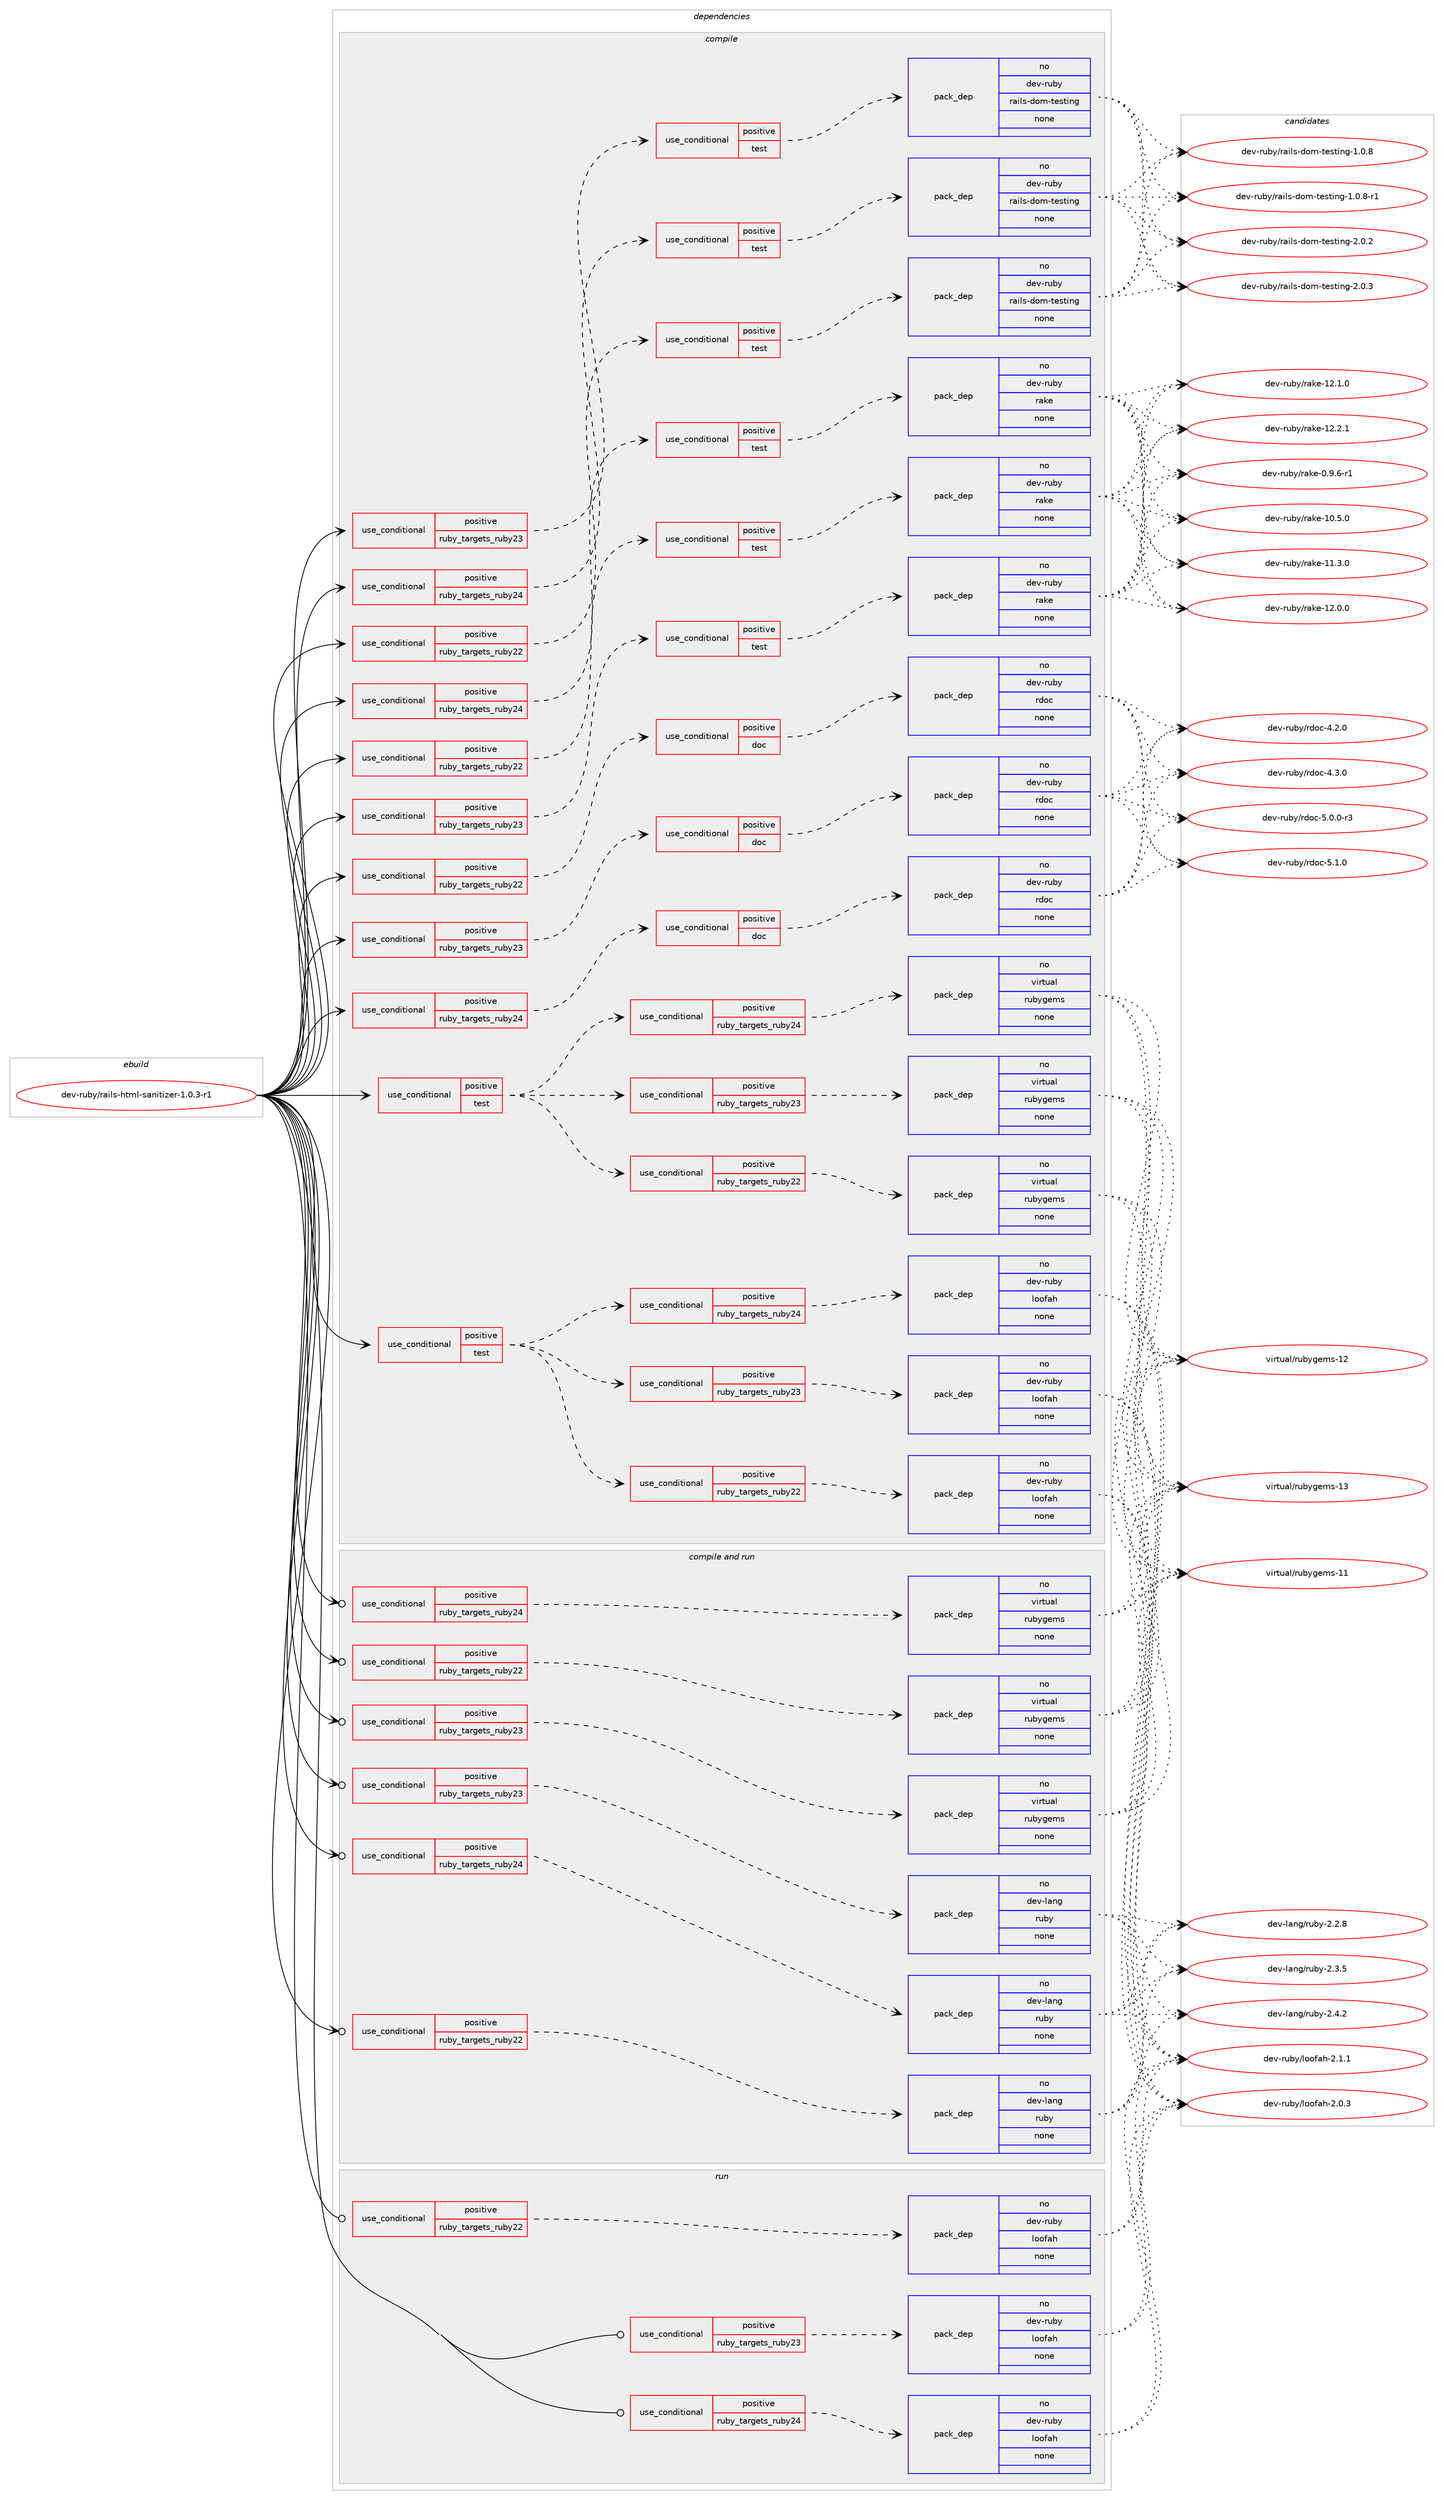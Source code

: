 digraph prolog {

# *************
# Graph options
# *************

newrank=true;
concentrate=true;
compound=true;
graph [rankdir=LR,fontname=Helvetica,fontsize=10,ranksep=1.5];#, ranksep=2.5, nodesep=0.2];
edge  [arrowhead=vee];
node  [fontname=Helvetica,fontsize=10];

# **********
# The ebuild
# **********

subgraph cluster_leftcol {
color=gray;
rank=same;
label=<<i>ebuild</i>>;
id [label="dev-ruby/rails-html-sanitizer-1.0.3-r1", color=red, width=4, href="../dev-ruby/rails-html-sanitizer-1.0.3-r1.svg"];
}

# ****************
# The dependencies
# ****************

subgraph cluster_midcol {
color=gray;
label=<<i>dependencies</i>>;
subgraph cluster_compile {
fillcolor="#eeeeee";
style=filled;
label=<<i>compile</i>>;
subgraph cond66829 {
dependency258112 [label=<<TABLE BORDER="0" CELLBORDER="1" CELLSPACING="0" CELLPADDING="4"><TR><TD ROWSPAN="3" CELLPADDING="10">use_conditional</TD></TR><TR><TD>positive</TD></TR><TR><TD>ruby_targets_ruby22</TD></TR></TABLE>>, shape=none, color=red];
subgraph cond66830 {
dependency258113 [label=<<TABLE BORDER="0" CELLBORDER="1" CELLSPACING="0" CELLPADDING="4"><TR><TD ROWSPAN="3" CELLPADDING="10">use_conditional</TD></TR><TR><TD>positive</TD></TR><TR><TD>doc</TD></TR></TABLE>>, shape=none, color=red];
subgraph pack187169 {
dependency258114 [label=<<TABLE BORDER="0" CELLBORDER="1" CELLSPACING="0" CELLPADDING="4" WIDTH="220"><TR><TD ROWSPAN="6" CELLPADDING="30">pack_dep</TD></TR><TR><TD WIDTH="110">no</TD></TR><TR><TD>dev-ruby</TD></TR><TR><TD>rdoc</TD></TR><TR><TD>none</TD></TR><TR><TD></TD></TR></TABLE>>, shape=none, color=blue];
}
dependency258113:e -> dependency258114:w [weight=20,style="dashed",arrowhead="vee"];
}
dependency258112:e -> dependency258113:w [weight=20,style="dashed",arrowhead="vee"];
}
id:e -> dependency258112:w [weight=20,style="solid",arrowhead="vee"];
subgraph cond66831 {
dependency258115 [label=<<TABLE BORDER="0" CELLBORDER="1" CELLSPACING="0" CELLPADDING="4"><TR><TD ROWSPAN="3" CELLPADDING="10">use_conditional</TD></TR><TR><TD>positive</TD></TR><TR><TD>ruby_targets_ruby22</TD></TR></TABLE>>, shape=none, color=red];
subgraph cond66832 {
dependency258116 [label=<<TABLE BORDER="0" CELLBORDER="1" CELLSPACING="0" CELLPADDING="4"><TR><TD ROWSPAN="3" CELLPADDING="10">use_conditional</TD></TR><TR><TD>positive</TD></TR><TR><TD>test</TD></TR></TABLE>>, shape=none, color=red];
subgraph pack187170 {
dependency258117 [label=<<TABLE BORDER="0" CELLBORDER="1" CELLSPACING="0" CELLPADDING="4" WIDTH="220"><TR><TD ROWSPAN="6" CELLPADDING="30">pack_dep</TD></TR><TR><TD WIDTH="110">no</TD></TR><TR><TD>dev-ruby</TD></TR><TR><TD>rails-dom-testing</TD></TR><TR><TD>none</TD></TR><TR><TD></TD></TR></TABLE>>, shape=none, color=blue];
}
dependency258116:e -> dependency258117:w [weight=20,style="dashed",arrowhead="vee"];
}
dependency258115:e -> dependency258116:w [weight=20,style="dashed",arrowhead="vee"];
}
id:e -> dependency258115:w [weight=20,style="solid",arrowhead="vee"];
subgraph cond66833 {
dependency258118 [label=<<TABLE BORDER="0" CELLBORDER="1" CELLSPACING="0" CELLPADDING="4"><TR><TD ROWSPAN="3" CELLPADDING="10">use_conditional</TD></TR><TR><TD>positive</TD></TR><TR><TD>ruby_targets_ruby22</TD></TR></TABLE>>, shape=none, color=red];
subgraph cond66834 {
dependency258119 [label=<<TABLE BORDER="0" CELLBORDER="1" CELLSPACING="0" CELLPADDING="4"><TR><TD ROWSPAN="3" CELLPADDING="10">use_conditional</TD></TR><TR><TD>positive</TD></TR><TR><TD>test</TD></TR></TABLE>>, shape=none, color=red];
subgraph pack187171 {
dependency258120 [label=<<TABLE BORDER="0" CELLBORDER="1" CELLSPACING="0" CELLPADDING="4" WIDTH="220"><TR><TD ROWSPAN="6" CELLPADDING="30">pack_dep</TD></TR><TR><TD WIDTH="110">no</TD></TR><TR><TD>dev-ruby</TD></TR><TR><TD>rake</TD></TR><TR><TD>none</TD></TR><TR><TD></TD></TR></TABLE>>, shape=none, color=blue];
}
dependency258119:e -> dependency258120:w [weight=20,style="dashed",arrowhead="vee"];
}
dependency258118:e -> dependency258119:w [weight=20,style="dashed",arrowhead="vee"];
}
id:e -> dependency258118:w [weight=20,style="solid",arrowhead="vee"];
subgraph cond66835 {
dependency258121 [label=<<TABLE BORDER="0" CELLBORDER="1" CELLSPACING="0" CELLPADDING="4"><TR><TD ROWSPAN="3" CELLPADDING="10">use_conditional</TD></TR><TR><TD>positive</TD></TR><TR><TD>ruby_targets_ruby23</TD></TR></TABLE>>, shape=none, color=red];
subgraph cond66836 {
dependency258122 [label=<<TABLE BORDER="0" CELLBORDER="1" CELLSPACING="0" CELLPADDING="4"><TR><TD ROWSPAN="3" CELLPADDING="10">use_conditional</TD></TR><TR><TD>positive</TD></TR><TR><TD>doc</TD></TR></TABLE>>, shape=none, color=red];
subgraph pack187172 {
dependency258123 [label=<<TABLE BORDER="0" CELLBORDER="1" CELLSPACING="0" CELLPADDING="4" WIDTH="220"><TR><TD ROWSPAN="6" CELLPADDING="30">pack_dep</TD></TR><TR><TD WIDTH="110">no</TD></TR><TR><TD>dev-ruby</TD></TR><TR><TD>rdoc</TD></TR><TR><TD>none</TD></TR><TR><TD></TD></TR></TABLE>>, shape=none, color=blue];
}
dependency258122:e -> dependency258123:w [weight=20,style="dashed",arrowhead="vee"];
}
dependency258121:e -> dependency258122:w [weight=20,style="dashed",arrowhead="vee"];
}
id:e -> dependency258121:w [weight=20,style="solid",arrowhead="vee"];
subgraph cond66837 {
dependency258124 [label=<<TABLE BORDER="0" CELLBORDER="1" CELLSPACING="0" CELLPADDING="4"><TR><TD ROWSPAN="3" CELLPADDING="10">use_conditional</TD></TR><TR><TD>positive</TD></TR><TR><TD>ruby_targets_ruby23</TD></TR></TABLE>>, shape=none, color=red];
subgraph cond66838 {
dependency258125 [label=<<TABLE BORDER="0" CELLBORDER="1" CELLSPACING="0" CELLPADDING="4"><TR><TD ROWSPAN="3" CELLPADDING="10">use_conditional</TD></TR><TR><TD>positive</TD></TR><TR><TD>test</TD></TR></TABLE>>, shape=none, color=red];
subgraph pack187173 {
dependency258126 [label=<<TABLE BORDER="0" CELLBORDER="1" CELLSPACING="0" CELLPADDING="4" WIDTH="220"><TR><TD ROWSPAN="6" CELLPADDING="30">pack_dep</TD></TR><TR><TD WIDTH="110">no</TD></TR><TR><TD>dev-ruby</TD></TR><TR><TD>rails-dom-testing</TD></TR><TR><TD>none</TD></TR><TR><TD></TD></TR></TABLE>>, shape=none, color=blue];
}
dependency258125:e -> dependency258126:w [weight=20,style="dashed",arrowhead="vee"];
}
dependency258124:e -> dependency258125:w [weight=20,style="dashed",arrowhead="vee"];
}
id:e -> dependency258124:w [weight=20,style="solid",arrowhead="vee"];
subgraph cond66839 {
dependency258127 [label=<<TABLE BORDER="0" CELLBORDER="1" CELLSPACING="0" CELLPADDING="4"><TR><TD ROWSPAN="3" CELLPADDING="10">use_conditional</TD></TR><TR><TD>positive</TD></TR><TR><TD>ruby_targets_ruby23</TD></TR></TABLE>>, shape=none, color=red];
subgraph cond66840 {
dependency258128 [label=<<TABLE BORDER="0" CELLBORDER="1" CELLSPACING="0" CELLPADDING="4"><TR><TD ROWSPAN="3" CELLPADDING="10">use_conditional</TD></TR><TR><TD>positive</TD></TR><TR><TD>test</TD></TR></TABLE>>, shape=none, color=red];
subgraph pack187174 {
dependency258129 [label=<<TABLE BORDER="0" CELLBORDER="1" CELLSPACING="0" CELLPADDING="4" WIDTH="220"><TR><TD ROWSPAN="6" CELLPADDING="30">pack_dep</TD></TR><TR><TD WIDTH="110">no</TD></TR><TR><TD>dev-ruby</TD></TR><TR><TD>rake</TD></TR><TR><TD>none</TD></TR><TR><TD></TD></TR></TABLE>>, shape=none, color=blue];
}
dependency258128:e -> dependency258129:w [weight=20,style="dashed",arrowhead="vee"];
}
dependency258127:e -> dependency258128:w [weight=20,style="dashed",arrowhead="vee"];
}
id:e -> dependency258127:w [weight=20,style="solid",arrowhead="vee"];
subgraph cond66841 {
dependency258130 [label=<<TABLE BORDER="0" CELLBORDER="1" CELLSPACING="0" CELLPADDING="4"><TR><TD ROWSPAN="3" CELLPADDING="10">use_conditional</TD></TR><TR><TD>positive</TD></TR><TR><TD>ruby_targets_ruby24</TD></TR></TABLE>>, shape=none, color=red];
subgraph cond66842 {
dependency258131 [label=<<TABLE BORDER="0" CELLBORDER="1" CELLSPACING="0" CELLPADDING="4"><TR><TD ROWSPAN="3" CELLPADDING="10">use_conditional</TD></TR><TR><TD>positive</TD></TR><TR><TD>doc</TD></TR></TABLE>>, shape=none, color=red];
subgraph pack187175 {
dependency258132 [label=<<TABLE BORDER="0" CELLBORDER="1" CELLSPACING="0" CELLPADDING="4" WIDTH="220"><TR><TD ROWSPAN="6" CELLPADDING="30">pack_dep</TD></TR><TR><TD WIDTH="110">no</TD></TR><TR><TD>dev-ruby</TD></TR><TR><TD>rdoc</TD></TR><TR><TD>none</TD></TR><TR><TD></TD></TR></TABLE>>, shape=none, color=blue];
}
dependency258131:e -> dependency258132:w [weight=20,style="dashed",arrowhead="vee"];
}
dependency258130:e -> dependency258131:w [weight=20,style="dashed",arrowhead="vee"];
}
id:e -> dependency258130:w [weight=20,style="solid",arrowhead="vee"];
subgraph cond66843 {
dependency258133 [label=<<TABLE BORDER="0" CELLBORDER="1" CELLSPACING="0" CELLPADDING="4"><TR><TD ROWSPAN="3" CELLPADDING="10">use_conditional</TD></TR><TR><TD>positive</TD></TR><TR><TD>ruby_targets_ruby24</TD></TR></TABLE>>, shape=none, color=red];
subgraph cond66844 {
dependency258134 [label=<<TABLE BORDER="0" CELLBORDER="1" CELLSPACING="0" CELLPADDING="4"><TR><TD ROWSPAN="3" CELLPADDING="10">use_conditional</TD></TR><TR><TD>positive</TD></TR><TR><TD>test</TD></TR></TABLE>>, shape=none, color=red];
subgraph pack187176 {
dependency258135 [label=<<TABLE BORDER="0" CELLBORDER="1" CELLSPACING="0" CELLPADDING="4" WIDTH="220"><TR><TD ROWSPAN="6" CELLPADDING="30">pack_dep</TD></TR><TR><TD WIDTH="110">no</TD></TR><TR><TD>dev-ruby</TD></TR><TR><TD>rails-dom-testing</TD></TR><TR><TD>none</TD></TR><TR><TD></TD></TR></TABLE>>, shape=none, color=blue];
}
dependency258134:e -> dependency258135:w [weight=20,style="dashed",arrowhead="vee"];
}
dependency258133:e -> dependency258134:w [weight=20,style="dashed",arrowhead="vee"];
}
id:e -> dependency258133:w [weight=20,style="solid",arrowhead="vee"];
subgraph cond66845 {
dependency258136 [label=<<TABLE BORDER="0" CELLBORDER="1" CELLSPACING="0" CELLPADDING="4"><TR><TD ROWSPAN="3" CELLPADDING="10">use_conditional</TD></TR><TR><TD>positive</TD></TR><TR><TD>ruby_targets_ruby24</TD></TR></TABLE>>, shape=none, color=red];
subgraph cond66846 {
dependency258137 [label=<<TABLE BORDER="0" CELLBORDER="1" CELLSPACING="0" CELLPADDING="4"><TR><TD ROWSPAN="3" CELLPADDING="10">use_conditional</TD></TR><TR><TD>positive</TD></TR><TR><TD>test</TD></TR></TABLE>>, shape=none, color=red];
subgraph pack187177 {
dependency258138 [label=<<TABLE BORDER="0" CELLBORDER="1" CELLSPACING="0" CELLPADDING="4" WIDTH="220"><TR><TD ROWSPAN="6" CELLPADDING="30">pack_dep</TD></TR><TR><TD WIDTH="110">no</TD></TR><TR><TD>dev-ruby</TD></TR><TR><TD>rake</TD></TR><TR><TD>none</TD></TR><TR><TD></TD></TR></TABLE>>, shape=none, color=blue];
}
dependency258137:e -> dependency258138:w [weight=20,style="dashed",arrowhead="vee"];
}
dependency258136:e -> dependency258137:w [weight=20,style="dashed",arrowhead="vee"];
}
id:e -> dependency258136:w [weight=20,style="solid",arrowhead="vee"];
subgraph cond66847 {
dependency258139 [label=<<TABLE BORDER="0" CELLBORDER="1" CELLSPACING="0" CELLPADDING="4"><TR><TD ROWSPAN="3" CELLPADDING="10">use_conditional</TD></TR><TR><TD>positive</TD></TR><TR><TD>test</TD></TR></TABLE>>, shape=none, color=red];
subgraph cond66848 {
dependency258140 [label=<<TABLE BORDER="0" CELLBORDER="1" CELLSPACING="0" CELLPADDING="4"><TR><TD ROWSPAN="3" CELLPADDING="10">use_conditional</TD></TR><TR><TD>positive</TD></TR><TR><TD>ruby_targets_ruby22</TD></TR></TABLE>>, shape=none, color=red];
subgraph pack187178 {
dependency258141 [label=<<TABLE BORDER="0" CELLBORDER="1" CELLSPACING="0" CELLPADDING="4" WIDTH="220"><TR><TD ROWSPAN="6" CELLPADDING="30">pack_dep</TD></TR><TR><TD WIDTH="110">no</TD></TR><TR><TD>dev-ruby</TD></TR><TR><TD>loofah</TD></TR><TR><TD>none</TD></TR><TR><TD></TD></TR></TABLE>>, shape=none, color=blue];
}
dependency258140:e -> dependency258141:w [weight=20,style="dashed",arrowhead="vee"];
}
dependency258139:e -> dependency258140:w [weight=20,style="dashed",arrowhead="vee"];
subgraph cond66849 {
dependency258142 [label=<<TABLE BORDER="0" CELLBORDER="1" CELLSPACING="0" CELLPADDING="4"><TR><TD ROWSPAN="3" CELLPADDING="10">use_conditional</TD></TR><TR><TD>positive</TD></TR><TR><TD>ruby_targets_ruby23</TD></TR></TABLE>>, shape=none, color=red];
subgraph pack187179 {
dependency258143 [label=<<TABLE BORDER="0" CELLBORDER="1" CELLSPACING="0" CELLPADDING="4" WIDTH="220"><TR><TD ROWSPAN="6" CELLPADDING="30">pack_dep</TD></TR><TR><TD WIDTH="110">no</TD></TR><TR><TD>dev-ruby</TD></TR><TR><TD>loofah</TD></TR><TR><TD>none</TD></TR><TR><TD></TD></TR></TABLE>>, shape=none, color=blue];
}
dependency258142:e -> dependency258143:w [weight=20,style="dashed",arrowhead="vee"];
}
dependency258139:e -> dependency258142:w [weight=20,style="dashed",arrowhead="vee"];
subgraph cond66850 {
dependency258144 [label=<<TABLE BORDER="0" CELLBORDER="1" CELLSPACING="0" CELLPADDING="4"><TR><TD ROWSPAN="3" CELLPADDING="10">use_conditional</TD></TR><TR><TD>positive</TD></TR><TR><TD>ruby_targets_ruby24</TD></TR></TABLE>>, shape=none, color=red];
subgraph pack187180 {
dependency258145 [label=<<TABLE BORDER="0" CELLBORDER="1" CELLSPACING="0" CELLPADDING="4" WIDTH="220"><TR><TD ROWSPAN="6" CELLPADDING="30">pack_dep</TD></TR><TR><TD WIDTH="110">no</TD></TR><TR><TD>dev-ruby</TD></TR><TR><TD>loofah</TD></TR><TR><TD>none</TD></TR><TR><TD></TD></TR></TABLE>>, shape=none, color=blue];
}
dependency258144:e -> dependency258145:w [weight=20,style="dashed",arrowhead="vee"];
}
dependency258139:e -> dependency258144:w [weight=20,style="dashed",arrowhead="vee"];
}
id:e -> dependency258139:w [weight=20,style="solid",arrowhead="vee"];
subgraph cond66851 {
dependency258146 [label=<<TABLE BORDER="0" CELLBORDER="1" CELLSPACING="0" CELLPADDING="4"><TR><TD ROWSPAN="3" CELLPADDING="10">use_conditional</TD></TR><TR><TD>positive</TD></TR><TR><TD>test</TD></TR></TABLE>>, shape=none, color=red];
subgraph cond66852 {
dependency258147 [label=<<TABLE BORDER="0" CELLBORDER="1" CELLSPACING="0" CELLPADDING="4"><TR><TD ROWSPAN="3" CELLPADDING="10">use_conditional</TD></TR><TR><TD>positive</TD></TR><TR><TD>ruby_targets_ruby22</TD></TR></TABLE>>, shape=none, color=red];
subgraph pack187181 {
dependency258148 [label=<<TABLE BORDER="0" CELLBORDER="1" CELLSPACING="0" CELLPADDING="4" WIDTH="220"><TR><TD ROWSPAN="6" CELLPADDING="30">pack_dep</TD></TR><TR><TD WIDTH="110">no</TD></TR><TR><TD>virtual</TD></TR><TR><TD>rubygems</TD></TR><TR><TD>none</TD></TR><TR><TD></TD></TR></TABLE>>, shape=none, color=blue];
}
dependency258147:e -> dependency258148:w [weight=20,style="dashed",arrowhead="vee"];
}
dependency258146:e -> dependency258147:w [weight=20,style="dashed",arrowhead="vee"];
subgraph cond66853 {
dependency258149 [label=<<TABLE BORDER="0" CELLBORDER="1" CELLSPACING="0" CELLPADDING="4"><TR><TD ROWSPAN="3" CELLPADDING="10">use_conditional</TD></TR><TR><TD>positive</TD></TR><TR><TD>ruby_targets_ruby23</TD></TR></TABLE>>, shape=none, color=red];
subgraph pack187182 {
dependency258150 [label=<<TABLE BORDER="0" CELLBORDER="1" CELLSPACING="0" CELLPADDING="4" WIDTH="220"><TR><TD ROWSPAN="6" CELLPADDING="30">pack_dep</TD></TR><TR><TD WIDTH="110">no</TD></TR><TR><TD>virtual</TD></TR><TR><TD>rubygems</TD></TR><TR><TD>none</TD></TR><TR><TD></TD></TR></TABLE>>, shape=none, color=blue];
}
dependency258149:e -> dependency258150:w [weight=20,style="dashed",arrowhead="vee"];
}
dependency258146:e -> dependency258149:w [weight=20,style="dashed",arrowhead="vee"];
subgraph cond66854 {
dependency258151 [label=<<TABLE BORDER="0" CELLBORDER="1" CELLSPACING="0" CELLPADDING="4"><TR><TD ROWSPAN="3" CELLPADDING="10">use_conditional</TD></TR><TR><TD>positive</TD></TR><TR><TD>ruby_targets_ruby24</TD></TR></TABLE>>, shape=none, color=red];
subgraph pack187183 {
dependency258152 [label=<<TABLE BORDER="0" CELLBORDER="1" CELLSPACING="0" CELLPADDING="4" WIDTH="220"><TR><TD ROWSPAN="6" CELLPADDING="30">pack_dep</TD></TR><TR><TD WIDTH="110">no</TD></TR><TR><TD>virtual</TD></TR><TR><TD>rubygems</TD></TR><TR><TD>none</TD></TR><TR><TD></TD></TR></TABLE>>, shape=none, color=blue];
}
dependency258151:e -> dependency258152:w [weight=20,style="dashed",arrowhead="vee"];
}
dependency258146:e -> dependency258151:w [weight=20,style="dashed",arrowhead="vee"];
}
id:e -> dependency258146:w [weight=20,style="solid",arrowhead="vee"];
}
subgraph cluster_compileandrun {
fillcolor="#eeeeee";
style=filled;
label=<<i>compile and run</i>>;
subgraph cond66855 {
dependency258153 [label=<<TABLE BORDER="0" CELLBORDER="1" CELLSPACING="0" CELLPADDING="4"><TR><TD ROWSPAN="3" CELLPADDING="10">use_conditional</TD></TR><TR><TD>positive</TD></TR><TR><TD>ruby_targets_ruby22</TD></TR></TABLE>>, shape=none, color=red];
subgraph pack187184 {
dependency258154 [label=<<TABLE BORDER="0" CELLBORDER="1" CELLSPACING="0" CELLPADDING="4" WIDTH="220"><TR><TD ROWSPAN="6" CELLPADDING="30">pack_dep</TD></TR><TR><TD WIDTH="110">no</TD></TR><TR><TD>dev-lang</TD></TR><TR><TD>ruby</TD></TR><TR><TD>none</TD></TR><TR><TD></TD></TR></TABLE>>, shape=none, color=blue];
}
dependency258153:e -> dependency258154:w [weight=20,style="dashed",arrowhead="vee"];
}
id:e -> dependency258153:w [weight=20,style="solid",arrowhead="odotvee"];
subgraph cond66856 {
dependency258155 [label=<<TABLE BORDER="0" CELLBORDER="1" CELLSPACING="0" CELLPADDING="4"><TR><TD ROWSPAN="3" CELLPADDING="10">use_conditional</TD></TR><TR><TD>positive</TD></TR><TR><TD>ruby_targets_ruby22</TD></TR></TABLE>>, shape=none, color=red];
subgraph pack187185 {
dependency258156 [label=<<TABLE BORDER="0" CELLBORDER="1" CELLSPACING="0" CELLPADDING="4" WIDTH="220"><TR><TD ROWSPAN="6" CELLPADDING="30">pack_dep</TD></TR><TR><TD WIDTH="110">no</TD></TR><TR><TD>virtual</TD></TR><TR><TD>rubygems</TD></TR><TR><TD>none</TD></TR><TR><TD></TD></TR></TABLE>>, shape=none, color=blue];
}
dependency258155:e -> dependency258156:w [weight=20,style="dashed",arrowhead="vee"];
}
id:e -> dependency258155:w [weight=20,style="solid",arrowhead="odotvee"];
subgraph cond66857 {
dependency258157 [label=<<TABLE BORDER="0" CELLBORDER="1" CELLSPACING="0" CELLPADDING="4"><TR><TD ROWSPAN="3" CELLPADDING="10">use_conditional</TD></TR><TR><TD>positive</TD></TR><TR><TD>ruby_targets_ruby23</TD></TR></TABLE>>, shape=none, color=red];
subgraph pack187186 {
dependency258158 [label=<<TABLE BORDER="0" CELLBORDER="1" CELLSPACING="0" CELLPADDING="4" WIDTH="220"><TR><TD ROWSPAN="6" CELLPADDING="30">pack_dep</TD></TR><TR><TD WIDTH="110">no</TD></TR><TR><TD>dev-lang</TD></TR><TR><TD>ruby</TD></TR><TR><TD>none</TD></TR><TR><TD></TD></TR></TABLE>>, shape=none, color=blue];
}
dependency258157:e -> dependency258158:w [weight=20,style="dashed",arrowhead="vee"];
}
id:e -> dependency258157:w [weight=20,style="solid",arrowhead="odotvee"];
subgraph cond66858 {
dependency258159 [label=<<TABLE BORDER="0" CELLBORDER="1" CELLSPACING="0" CELLPADDING="4"><TR><TD ROWSPAN="3" CELLPADDING="10">use_conditional</TD></TR><TR><TD>positive</TD></TR><TR><TD>ruby_targets_ruby23</TD></TR></TABLE>>, shape=none, color=red];
subgraph pack187187 {
dependency258160 [label=<<TABLE BORDER="0" CELLBORDER="1" CELLSPACING="0" CELLPADDING="4" WIDTH="220"><TR><TD ROWSPAN="6" CELLPADDING="30">pack_dep</TD></TR><TR><TD WIDTH="110">no</TD></TR><TR><TD>virtual</TD></TR><TR><TD>rubygems</TD></TR><TR><TD>none</TD></TR><TR><TD></TD></TR></TABLE>>, shape=none, color=blue];
}
dependency258159:e -> dependency258160:w [weight=20,style="dashed",arrowhead="vee"];
}
id:e -> dependency258159:w [weight=20,style="solid",arrowhead="odotvee"];
subgraph cond66859 {
dependency258161 [label=<<TABLE BORDER="0" CELLBORDER="1" CELLSPACING="0" CELLPADDING="4"><TR><TD ROWSPAN="3" CELLPADDING="10">use_conditional</TD></TR><TR><TD>positive</TD></TR><TR><TD>ruby_targets_ruby24</TD></TR></TABLE>>, shape=none, color=red];
subgraph pack187188 {
dependency258162 [label=<<TABLE BORDER="0" CELLBORDER="1" CELLSPACING="0" CELLPADDING="4" WIDTH="220"><TR><TD ROWSPAN="6" CELLPADDING="30">pack_dep</TD></TR><TR><TD WIDTH="110">no</TD></TR><TR><TD>dev-lang</TD></TR><TR><TD>ruby</TD></TR><TR><TD>none</TD></TR><TR><TD></TD></TR></TABLE>>, shape=none, color=blue];
}
dependency258161:e -> dependency258162:w [weight=20,style="dashed",arrowhead="vee"];
}
id:e -> dependency258161:w [weight=20,style="solid",arrowhead="odotvee"];
subgraph cond66860 {
dependency258163 [label=<<TABLE BORDER="0" CELLBORDER="1" CELLSPACING="0" CELLPADDING="4"><TR><TD ROWSPAN="3" CELLPADDING="10">use_conditional</TD></TR><TR><TD>positive</TD></TR><TR><TD>ruby_targets_ruby24</TD></TR></TABLE>>, shape=none, color=red];
subgraph pack187189 {
dependency258164 [label=<<TABLE BORDER="0" CELLBORDER="1" CELLSPACING="0" CELLPADDING="4" WIDTH="220"><TR><TD ROWSPAN="6" CELLPADDING="30">pack_dep</TD></TR><TR><TD WIDTH="110">no</TD></TR><TR><TD>virtual</TD></TR><TR><TD>rubygems</TD></TR><TR><TD>none</TD></TR><TR><TD></TD></TR></TABLE>>, shape=none, color=blue];
}
dependency258163:e -> dependency258164:w [weight=20,style="dashed",arrowhead="vee"];
}
id:e -> dependency258163:w [weight=20,style="solid",arrowhead="odotvee"];
}
subgraph cluster_run {
fillcolor="#eeeeee";
style=filled;
label=<<i>run</i>>;
subgraph cond66861 {
dependency258165 [label=<<TABLE BORDER="0" CELLBORDER="1" CELLSPACING="0" CELLPADDING="4"><TR><TD ROWSPAN="3" CELLPADDING="10">use_conditional</TD></TR><TR><TD>positive</TD></TR><TR><TD>ruby_targets_ruby22</TD></TR></TABLE>>, shape=none, color=red];
subgraph pack187190 {
dependency258166 [label=<<TABLE BORDER="0" CELLBORDER="1" CELLSPACING="0" CELLPADDING="4" WIDTH="220"><TR><TD ROWSPAN="6" CELLPADDING="30">pack_dep</TD></TR><TR><TD WIDTH="110">no</TD></TR><TR><TD>dev-ruby</TD></TR><TR><TD>loofah</TD></TR><TR><TD>none</TD></TR><TR><TD></TD></TR></TABLE>>, shape=none, color=blue];
}
dependency258165:e -> dependency258166:w [weight=20,style="dashed",arrowhead="vee"];
}
id:e -> dependency258165:w [weight=20,style="solid",arrowhead="odot"];
subgraph cond66862 {
dependency258167 [label=<<TABLE BORDER="0" CELLBORDER="1" CELLSPACING="0" CELLPADDING="4"><TR><TD ROWSPAN="3" CELLPADDING="10">use_conditional</TD></TR><TR><TD>positive</TD></TR><TR><TD>ruby_targets_ruby23</TD></TR></TABLE>>, shape=none, color=red];
subgraph pack187191 {
dependency258168 [label=<<TABLE BORDER="0" CELLBORDER="1" CELLSPACING="0" CELLPADDING="4" WIDTH="220"><TR><TD ROWSPAN="6" CELLPADDING="30">pack_dep</TD></TR><TR><TD WIDTH="110">no</TD></TR><TR><TD>dev-ruby</TD></TR><TR><TD>loofah</TD></TR><TR><TD>none</TD></TR><TR><TD></TD></TR></TABLE>>, shape=none, color=blue];
}
dependency258167:e -> dependency258168:w [weight=20,style="dashed",arrowhead="vee"];
}
id:e -> dependency258167:w [weight=20,style="solid",arrowhead="odot"];
subgraph cond66863 {
dependency258169 [label=<<TABLE BORDER="0" CELLBORDER="1" CELLSPACING="0" CELLPADDING="4"><TR><TD ROWSPAN="3" CELLPADDING="10">use_conditional</TD></TR><TR><TD>positive</TD></TR><TR><TD>ruby_targets_ruby24</TD></TR></TABLE>>, shape=none, color=red];
subgraph pack187192 {
dependency258170 [label=<<TABLE BORDER="0" CELLBORDER="1" CELLSPACING="0" CELLPADDING="4" WIDTH="220"><TR><TD ROWSPAN="6" CELLPADDING="30">pack_dep</TD></TR><TR><TD WIDTH="110">no</TD></TR><TR><TD>dev-ruby</TD></TR><TR><TD>loofah</TD></TR><TR><TD>none</TD></TR><TR><TD></TD></TR></TABLE>>, shape=none, color=blue];
}
dependency258169:e -> dependency258170:w [weight=20,style="dashed",arrowhead="vee"];
}
id:e -> dependency258169:w [weight=20,style="solid",arrowhead="odot"];
}
}

# **************
# The candidates
# **************

subgraph cluster_choices {
rank=same;
color=gray;
label=<<i>candidates</i>>;

subgraph choice187169 {
color=black;
nodesep=1;
choice10010111845114117981214711410011199455246504648 [label="dev-ruby/rdoc-4.2.0", color=red, width=4,href="../dev-ruby/rdoc-4.2.0.svg"];
choice10010111845114117981214711410011199455246514648 [label="dev-ruby/rdoc-4.3.0", color=red, width=4,href="../dev-ruby/rdoc-4.3.0.svg"];
choice100101118451141179812147114100111994553464846484511451 [label="dev-ruby/rdoc-5.0.0-r3", color=red, width=4,href="../dev-ruby/rdoc-5.0.0-r3.svg"];
choice10010111845114117981214711410011199455346494648 [label="dev-ruby/rdoc-5.1.0", color=red, width=4,href="../dev-ruby/rdoc-5.1.0.svg"];
dependency258114:e -> choice10010111845114117981214711410011199455246504648:w [style=dotted,weight="100"];
dependency258114:e -> choice10010111845114117981214711410011199455246514648:w [style=dotted,weight="100"];
dependency258114:e -> choice100101118451141179812147114100111994553464846484511451:w [style=dotted,weight="100"];
dependency258114:e -> choice10010111845114117981214711410011199455346494648:w [style=dotted,weight="100"];
}
subgraph choice187170 {
color=black;
nodesep=1;
choice100101118451141179812147114971051081154510011110945116101115116105110103454946484656 [label="dev-ruby/rails-dom-testing-1.0.8", color=red, width=4,href="../dev-ruby/rails-dom-testing-1.0.8.svg"];
choice1001011184511411798121471149710510811545100111109451161011151161051101034549464846564511449 [label="dev-ruby/rails-dom-testing-1.0.8-r1", color=red, width=4,href="../dev-ruby/rails-dom-testing-1.0.8-r1.svg"];
choice100101118451141179812147114971051081154510011110945116101115116105110103455046484650 [label="dev-ruby/rails-dom-testing-2.0.2", color=red, width=4,href="../dev-ruby/rails-dom-testing-2.0.2.svg"];
choice100101118451141179812147114971051081154510011110945116101115116105110103455046484651 [label="dev-ruby/rails-dom-testing-2.0.3", color=red, width=4,href="../dev-ruby/rails-dom-testing-2.0.3.svg"];
dependency258117:e -> choice100101118451141179812147114971051081154510011110945116101115116105110103454946484656:w [style=dotted,weight="100"];
dependency258117:e -> choice1001011184511411798121471149710510811545100111109451161011151161051101034549464846564511449:w [style=dotted,weight="100"];
dependency258117:e -> choice100101118451141179812147114971051081154510011110945116101115116105110103455046484650:w [style=dotted,weight="100"];
dependency258117:e -> choice100101118451141179812147114971051081154510011110945116101115116105110103455046484651:w [style=dotted,weight="100"];
}
subgraph choice187171 {
color=black;
nodesep=1;
choice100101118451141179812147114971071014548465746544511449 [label="dev-ruby/rake-0.9.6-r1", color=red, width=4,href="../dev-ruby/rake-0.9.6-r1.svg"];
choice1001011184511411798121471149710710145494846534648 [label="dev-ruby/rake-10.5.0", color=red, width=4,href="../dev-ruby/rake-10.5.0.svg"];
choice1001011184511411798121471149710710145494946514648 [label="dev-ruby/rake-11.3.0", color=red, width=4,href="../dev-ruby/rake-11.3.0.svg"];
choice1001011184511411798121471149710710145495046484648 [label="dev-ruby/rake-12.0.0", color=red, width=4,href="../dev-ruby/rake-12.0.0.svg"];
choice1001011184511411798121471149710710145495046494648 [label="dev-ruby/rake-12.1.0", color=red, width=4,href="../dev-ruby/rake-12.1.0.svg"];
choice1001011184511411798121471149710710145495046504649 [label="dev-ruby/rake-12.2.1", color=red, width=4,href="../dev-ruby/rake-12.2.1.svg"];
dependency258120:e -> choice100101118451141179812147114971071014548465746544511449:w [style=dotted,weight="100"];
dependency258120:e -> choice1001011184511411798121471149710710145494846534648:w [style=dotted,weight="100"];
dependency258120:e -> choice1001011184511411798121471149710710145494946514648:w [style=dotted,weight="100"];
dependency258120:e -> choice1001011184511411798121471149710710145495046484648:w [style=dotted,weight="100"];
dependency258120:e -> choice1001011184511411798121471149710710145495046494648:w [style=dotted,weight="100"];
dependency258120:e -> choice1001011184511411798121471149710710145495046504649:w [style=dotted,weight="100"];
}
subgraph choice187172 {
color=black;
nodesep=1;
choice10010111845114117981214711410011199455246504648 [label="dev-ruby/rdoc-4.2.0", color=red, width=4,href="../dev-ruby/rdoc-4.2.0.svg"];
choice10010111845114117981214711410011199455246514648 [label="dev-ruby/rdoc-4.3.0", color=red, width=4,href="../dev-ruby/rdoc-4.3.0.svg"];
choice100101118451141179812147114100111994553464846484511451 [label="dev-ruby/rdoc-5.0.0-r3", color=red, width=4,href="../dev-ruby/rdoc-5.0.0-r3.svg"];
choice10010111845114117981214711410011199455346494648 [label="dev-ruby/rdoc-5.1.0", color=red, width=4,href="../dev-ruby/rdoc-5.1.0.svg"];
dependency258123:e -> choice10010111845114117981214711410011199455246504648:w [style=dotted,weight="100"];
dependency258123:e -> choice10010111845114117981214711410011199455246514648:w [style=dotted,weight="100"];
dependency258123:e -> choice100101118451141179812147114100111994553464846484511451:w [style=dotted,weight="100"];
dependency258123:e -> choice10010111845114117981214711410011199455346494648:w [style=dotted,weight="100"];
}
subgraph choice187173 {
color=black;
nodesep=1;
choice100101118451141179812147114971051081154510011110945116101115116105110103454946484656 [label="dev-ruby/rails-dom-testing-1.0.8", color=red, width=4,href="../dev-ruby/rails-dom-testing-1.0.8.svg"];
choice1001011184511411798121471149710510811545100111109451161011151161051101034549464846564511449 [label="dev-ruby/rails-dom-testing-1.0.8-r1", color=red, width=4,href="../dev-ruby/rails-dom-testing-1.0.8-r1.svg"];
choice100101118451141179812147114971051081154510011110945116101115116105110103455046484650 [label="dev-ruby/rails-dom-testing-2.0.2", color=red, width=4,href="../dev-ruby/rails-dom-testing-2.0.2.svg"];
choice100101118451141179812147114971051081154510011110945116101115116105110103455046484651 [label="dev-ruby/rails-dom-testing-2.0.3", color=red, width=4,href="../dev-ruby/rails-dom-testing-2.0.3.svg"];
dependency258126:e -> choice100101118451141179812147114971051081154510011110945116101115116105110103454946484656:w [style=dotted,weight="100"];
dependency258126:e -> choice1001011184511411798121471149710510811545100111109451161011151161051101034549464846564511449:w [style=dotted,weight="100"];
dependency258126:e -> choice100101118451141179812147114971051081154510011110945116101115116105110103455046484650:w [style=dotted,weight="100"];
dependency258126:e -> choice100101118451141179812147114971051081154510011110945116101115116105110103455046484651:w [style=dotted,weight="100"];
}
subgraph choice187174 {
color=black;
nodesep=1;
choice100101118451141179812147114971071014548465746544511449 [label="dev-ruby/rake-0.9.6-r1", color=red, width=4,href="../dev-ruby/rake-0.9.6-r1.svg"];
choice1001011184511411798121471149710710145494846534648 [label="dev-ruby/rake-10.5.0", color=red, width=4,href="../dev-ruby/rake-10.5.0.svg"];
choice1001011184511411798121471149710710145494946514648 [label="dev-ruby/rake-11.3.0", color=red, width=4,href="../dev-ruby/rake-11.3.0.svg"];
choice1001011184511411798121471149710710145495046484648 [label="dev-ruby/rake-12.0.0", color=red, width=4,href="../dev-ruby/rake-12.0.0.svg"];
choice1001011184511411798121471149710710145495046494648 [label="dev-ruby/rake-12.1.0", color=red, width=4,href="../dev-ruby/rake-12.1.0.svg"];
choice1001011184511411798121471149710710145495046504649 [label="dev-ruby/rake-12.2.1", color=red, width=4,href="../dev-ruby/rake-12.2.1.svg"];
dependency258129:e -> choice100101118451141179812147114971071014548465746544511449:w [style=dotted,weight="100"];
dependency258129:e -> choice1001011184511411798121471149710710145494846534648:w [style=dotted,weight="100"];
dependency258129:e -> choice1001011184511411798121471149710710145494946514648:w [style=dotted,weight="100"];
dependency258129:e -> choice1001011184511411798121471149710710145495046484648:w [style=dotted,weight="100"];
dependency258129:e -> choice1001011184511411798121471149710710145495046494648:w [style=dotted,weight="100"];
dependency258129:e -> choice1001011184511411798121471149710710145495046504649:w [style=dotted,weight="100"];
}
subgraph choice187175 {
color=black;
nodesep=1;
choice10010111845114117981214711410011199455246504648 [label="dev-ruby/rdoc-4.2.0", color=red, width=4,href="../dev-ruby/rdoc-4.2.0.svg"];
choice10010111845114117981214711410011199455246514648 [label="dev-ruby/rdoc-4.3.0", color=red, width=4,href="../dev-ruby/rdoc-4.3.0.svg"];
choice100101118451141179812147114100111994553464846484511451 [label="dev-ruby/rdoc-5.0.0-r3", color=red, width=4,href="../dev-ruby/rdoc-5.0.0-r3.svg"];
choice10010111845114117981214711410011199455346494648 [label="dev-ruby/rdoc-5.1.0", color=red, width=4,href="../dev-ruby/rdoc-5.1.0.svg"];
dependency258132:e -> choice10010111845114117981214711410011199455246504648:w [style=dotted,weight="100"];
dependency258132:e -> choice10010111845114117981214711410011199455246514648:w [style=dotted,weight="100"];
dependency258132:e -> choice100101118451141179812147114100111994553464846484511451:w [style=dotted,weight="100"];
dependency258132:e -> choice10010111845114117981214711410011199455346494648:w [style=dotted,weight="100"];
}
subgraph choice187176 {
color=black;
nodesep=1;
choice100101118451141179812147114971051081154510011110945116101115116105110103454946484656 [label="dev-ruby/rails-dom-testing-1.0.8", color=red, width=4,href="../dev-ruby/rails-dom-testing-1.0.8.svg"];
choice1001011184511411798121471149710510811545100111109451161011151161051101034549464846564511449 [label="dev-ruby/rails-dom-testing-1.0.8-r1", color=red, width=4,href="../dev-ruby/rails-dom-testing-1.0.8-r1.svg"];
choice100101118451141179812147114971051081154510011110945116101115116105110103455046484650 [label="dev-ruby/rails-dom-testing-2.0.2", color=red, width=4,href="../dev-ruby/rails-dom-testing-2.0.2.svg"];
choice100101118451141179812147114971051081154510011110945116101115116105110103455046484651 [label="dev-ruby/rails-dom-testing-2.0.3", color=red, width=4,href="../dev-ruby/rails-dom-testing-2.0.3.svg"];
dependency258135:e -> choice100101118451141179812147114971051081154510011110945116101115116105110103454946484656:w [style=dotted,weight="100"];
dependency258135:e -> choice1001011184511411798121471149710510811545100111109451161011151161051101034549464846564511449:w [style=dotted,weight="100"];
dependency258135:e -> choice100101118451141179812147114971051081154510011110945116101115116105110103455046484650:w [style=dotted,weight="100"];
dependency258135:e -> choice100101118451141179812147114971051081154510011110945116101115116105110103455046484651:w [style=dotted,weight="100"];
}
subgraph choice187177 {
color=black;
nodesep=1;
choice100101118451141179812147114971071014548465746544511449 [label="dev-ruby/rake-0.9.6-r1", color=red, width=4,href="../dev-ruby/rake-0.9.6-r1.svg"];
choice1001011184511411798121471149710710145494846534648 [label="dev-ruby/rake-10.5.0", color=red, width=4,href="../dev-ruby/rake-10.5.0.svg"];
choice1001011184511411798121471149710710145494946514648 [label="dev-ruby/rake-11.3.0", color=red, width=4,href="../dev-ruby/rake-11.3.0.svg"];
choice1001011184511411798121471149710710145495046484648 [label="dev-ruby/rake-12.0.0", color=red, width=4,href="../dev-ruby/rake-12.0.0.svg"];
choice1001011184511411798121471149710710145495046494648 [label="dev-ruby/rake-12.1.0", color=red, width=4,href="../dev-ruby/rake-12.1.0.svg"];
choice1001011184511411798121471149710710145495046504649 [label="dev-ruby/rake-12.2.1", color=red, width=4,href="../dev-ruby/rake-12.2.1.svg"];
dependency258138:e -> choice100101118451141179812147114971071014548465746544511449:w [style=dotted,weight="100"];
dependency258138:e -> choice1001011184511411798121471149710710145494846534648:w [style=dotted,weight="100"];
dependency258138:e -> choice1001011184511411798121471149710710145494946514648:w [style=dotted,weight="100"];
dependency258138:e -> choice1001011184511411798121471149710710145495046484648:w [style=dotted,weight="100"];
dependency258138:e -> choice1001011184511411798121471149710710145495046494648:w [style=dotted,weight="100"];
dependency258138:e -> choice1001011184511411798121471149710710145495046504649:w [style=dotted,weight="100"];
}
subgraph choice187178 {
color=black;
nodesep=1;
choice10010111845114117981214710811111110297104455046484651 [label="dev-ruby/loofah-2.0.3", color=red, width=4,href="../dev-ruby/loofah-2.0.3.svg"];
choice10010111845114117981214710811111110297104455046494649 [label="dev-ruby/loofah-2.1.1", color=red, width=4,href="../dev-ruby/loofah-2.1.1.svg"];
dependency258141:e -> choice10010111845114117981214710811111110297104455046484651:w [style=dotted,weight="100"];
dependency258141:e -> choice10010111845114117981214710811111110297104455046494649:w [style=dotted,weight="100"];
}
subgraph choice187179 {
color=black;
nodesep=1;
choice10010111845114117981214710811111110297104455046484651 [label="dev-ruby/loofah-2.0.3", color=red, width=4,href="../dev-ruby/loofah-2.0.3.svg"];
choice10010111845114117981214710811111110297104455046494649 [label="dev-ruby/loofah-2.1.1", color=red, width=4,href="../dev-ruby/loofah-2.1.1.svg"];
dependency258143:e -> choice10010111845114117981214710811111110297104455046484651:w [style=dotted,weight="100"];
dependency258143:e -> choice10010111845114117981214710811111110297104455046494649:w [style=dotted,weight="100"];
}
subgraph choice187180 {
color=black;
nodesep=1;
choice10010111845114117981214710811111110297104455046484651 [label="dev-ruby/loofah-2.0.3", color=red, width=4,href="../dev-ruby/loofah-2.0.3.svg"];
choice10010111845114117981214710811111110297104455046494649 [label="dev-ruby/loofah-2.1.1", color=red, width=4,href="../dev-ruby/loofah-2.1.1.svg"];
dependency258145:e -> choice10010111845114117981214710811111110297104455046484651:w [style=dotted,weight="100"];
dependency258145:e -> choice10010111845114117981214710811111110297104455046494649:w [style=dotted,weight="100"];
}
subgraph choice187181 {
color=black;
nodesep=1;
choice118105114116117971084711411798121103101109115454949 [label="virtual/rubygems-11", color=red, width=4,href="../virtual/rubygems-11.svg"];
choice118105114116117971084711411798121103101109115454950 [label="virtual/rubygems-12", color=red, width=4,href="../virtual/rubygems-12.svg"];
choice118105114116117971084711411798121103101109115454951 [label="virtual/rubygems-13", color=red, width=4,href="../virtual/rubygems-13.svg"];
dependency258148:e -> choice118105114116117971084711411798121103101109115454949:w [style=dotted,weight="100"];
dependency258148:e -> choice118105114116117971084711411798121103101109115454950:w [style=dotted,weight="100"];
dependency258148:e -> choice118105114116117971084711411798121103101109115454951:w [style=dotted,weight="100"];
}
subgraph choice187182 {
color=black;
nodesep=1;
choice118105114116117971084711411798121103101109115454949 [label="virtual/rubygems-11", color=red, width=4,href="../virtual/rubygems-11.svg"];
choice118105114116117971084711411798121103101109115454950 [label="virtual/rubygems-12", color=red, width=4,href="../virtual/rubygems-12.svg"];
choice118105114116117971084711411798121103101109115454951 [label="virtual/rubygems-13", color=red, width=4,href="../virtual/rubygems-13.svg"];
dependency258150:e -> choice118105114116117971084711411798121103101109115454949:w [style=dotted,weight="100"];
dependency258150:e -> choice118105114116117971084711411798121103101109115454950:w [style=dotted,weight="100"];
dependency258150:e -> choice118105114116117971084711411798121103101109115454951:w [style=dotted,weight="100"];
}
subgraph choice187183 {
color=black;
nodesep=1;
choice118105114116117971084711411798121103101109115454949 [label="virtual/rubygems-11", color=red, width=4,href="../virtual/rubygems-11.svg"];
choice118105114116117971084711411798121103101109115454950 [label="virtual/rubygems-12", color=red, width=4,href="../virtual/rubygems-12.svg"];
choice118105114116117971084711411798121103101109115454951 [label="virtual/rubygems-13", color=red, width=4,href="../virtual/rubygems-13.svg"];
dependency258152:e -> choice118105114116117971084711411798121103101109115454949:w [style=dotted,weight="100"];
dependency258152:e -> choice118105114116117971084711411798121103101109115454950:w [style=dotted,weight="100"];
dependency258152:e -> choice118105114116117971084711411798121103101109115454951:w [style=dotted,weight="100"];
}
subgraph choice187184 {
color=black;
nodesep=1;
choice10010111845108971101034711411798121455046504656 [label="dev-lang/ruby-2.2.8", color=red, width=4,href="../dev-lang/ruby-2.2.8.svg"];
choice10010111845108971101034711411798121455046514653 [label="dev-lang/ruby-2.3.5", color=red, width=4,href="../dev-lang/ruby-2.3.5.svg"];
choice10010111845108971101034711411798121455046524650 [label="dev-lang/ruby-2.4.2", color=red, width=4,href="../dev-lang/ruby-2.4.2.svg"];
dependency258154:e -> choice10010111845108971101034711411798121455046504656:w [style=dotted,weight="100"];
dependency258154:e -> choice10010111845108971101034711411798121455046514653:w [style=dotted,weight="100"];
dependency258154:e -> choice10010111845108971101034711411798121455046524650:w [style=dotted,weight="100"];
}
subgraph choice187185 {
color=black;
nodesep=1;
choice118105114116117971084711411798121103101109115454949 [label="virtual/rubygems-11", color=red, width=4,href="../virtual/rubygems-11.svg"];
choice118105114116117971084711411798121103101109115454950 [label="virtual/rubygems-12", color=red, width=4,href="../virtual/rubygems-12.svg"];
choice118105114116117971084711411798121103101109115454951 [label="virtual/rubygems-13", color=red, width=4,href="../virtual/rubygems-13.svg"];
dependency258156:e -> choice118105114116117971084711411798121103101109115454949:w [style=dotted,weight="100"];
dependency258156:e -> choice118105114116117971084711411798121103101109115454950:w [style=dotted,weight="100"];
dependency258156:e -> choice118105114116117971084711411798121103101109115454951:w [style=dotted,weight="100"];
}
subgraph choice187186 {
color=black;
nodesep=1;
choice10010111845108971101034711411798121455046504656 [label="dev-lang/ruby-2.2.8", color=red, width=4,href="../dev-lang/ruby-2.2.8.svg"];
choice10010111845108971101034711411798121455046514653 [label="dev-lang/ruby-2.3.5", color=red, width=4,href="../dev-lang/ruby-2.3.5.svg"];
choice10010111845108971101034711411798121455046524650 [label="dev-lang/ruby-2.4.2", color=red, width=4,href="../dev-lang/ruby-2.4.2.svg"];
dependency258158:e -> choice10010111845108971101034711411798121455046504656:w [style=dotted,weight="100"];
dependency258158:e -> choice10010111845108971101034711411798121455046514653:w [style=dotted,weight="100"];
dependency258158:e -> choice10010111845108971101034711411798121455046524650:w [style=dotted,weight="100"];
}
subgraph choice187187 {
color=black;
nodesep=1;
choice118105114116117971084711411798121103101109115454949 [label="virtual/rubygems-11", color=red, width=4,href="../virtual/rubygems-11.svg"];
choice118105114116117971084711411798121103101109115454950 [label="virtual/rubygems-12", color=red, width=4,href="../virtual/rubygems-12.svg"];
choice118105114116117971084711411798121103101109115454951 [label="virtual/rubygems-13", color=red, width=4,href="../virtual/rubygems-13.svg"];
dependency258160:e -> choice118105114116117971084711411798121103101109115454949:w [style=dotted,weight="100"];
dependency258160:e -> choice118105114116117971084711411798121103101109115454950:w [style=dotted,weight="100"];
dependency258160:e -> choice118105114116117971084711411798121103101109115454951:w [style=dotted,weight="100"];
}
subgraph choice187188 {
color=black;
nodesep=1;
choice10010111845108971101034711411798121455046504656 [label="dev-lang/ruby-2.2.8", color=red, width=4,href="../dev-lang/ruby-2.2.8.svg"];
choice10010111845108971101034711411798121455046514653 [label="dev-lang/ruby-2.3.5", color=red, width=4,href="../dev-lang/ruby-2.3.5.svg"];
choice10010111845108971101034711411798121455046524650 [label="dev-lang/ruby-2.4.2", color=red, width=4,href="../dev-lang/ruby-2.4.2.svg"];
dependency258162:e -> choice10010111845108971101034711411798121455046504656:w [style=dotted,weight="100"];
dependency258162:e -> choice10010111845108971101034711411798121455046514653:w [style=dotted,weight="100"];
dependency258162:e -> choice10010111845108971101034711411798121455046524650:w [style=dotted,weight="100"];
}
subgraph choice187189 {
color=black;
nodesep=1;
choice118105114116117971084711411798121103101109115454949 [label="virtual/rubygems-11", color=red, width=4,href="../virtual/rubygems-11.svg"];
choice118105114116117971084711411798121103101109115454950 [label="virtual/rubygems-12", color=red, width=4,href="../virtual/rubygems-12.svg"];
choice118105114116117971084711411798121103101109115454951 [label="virtual/rubygems-13", color=red, width=4,href="../virtual/rubygems-13.svg"];
dependency258164:e -> choice118105114116117971084711411798121103101109115454949:w [style=dotted,weight="100"];
dependency258164:e -> choice118105114116117971084711411798121103101109115454950:w [style=dotted,weight="100"];
dependency258164:e -> choice118105114116117971084711411798121103101109115454951:w [style=dotted,weight="100"];
}
subgraph choice187190 {
color=black;
nodesep=1;
choice10010111845114117981214710811111110297104455046484651 [label="dev-ruby/loofah-2.0.3", color=red, width=4,href="../dev-ruby/loofah-2.0.3.svg"];
choice10010111845114117981214710811111110297104455046494649 [label="dev-ruby/loofah-2.1.1", color=red, width=4,href="../dev-ruby/loofah-2.1.1.svg"];
dependency258166:e -> choice10010111845114117981214710811111110297104455046484651:w [style=dotted,weight="100"];
dependency258166:e -> choice10010111845114117981214710811111110297104455046494649:w [style=dotted,weight="100"];
}
subgraph choice187191 {
color=black;
nodesep=1;
choice10010111845114117981214710811111110297104455046484651 [label="dev-ruby/loofah-2.0.3", color=red, width=4,href="../dev-ruby/loofah-2.0.3.svg"];
choice10010111845114117981214710811111110297104455046494649 [label="dev-ruby/loofah-2.1.1", color=red, width=4,href="../dev-ruby/loofah-2.1.1.svg"];
dependency258168:e -> choice10010111845114117981214710811111110297104455046484651:w [style=dotted,weight="100"];
dependency258168:e -> choice10010111845114117981214710811111110297104455046494649:w [style=dotted,weight="100"];
}
subgraph choice187192 {
color=black;
nodesep=1;
choice10010111845114117981214710811111110297104455046484651 [label="dev-ruby/loofah-2.0.3", color=red, width=4,href="../dev-ruby/loofah-2.0.3.svg"];
choice10010111845114117981214710811111110297104455046494649 [label="dev-ruby/loofah-2.1.1", color=red, width=4,href="../dev-ruby/loofah-2.1.1.svg"];
dependency258170:e -> choice10010111845114117981214710811111110297104455046484651:w [style=dotted,weight="100"];
dependency258170:e -> choice10010111845114117981214710811111110297104455046494649:w [style=dotted,weight="100"];
}
}

}
